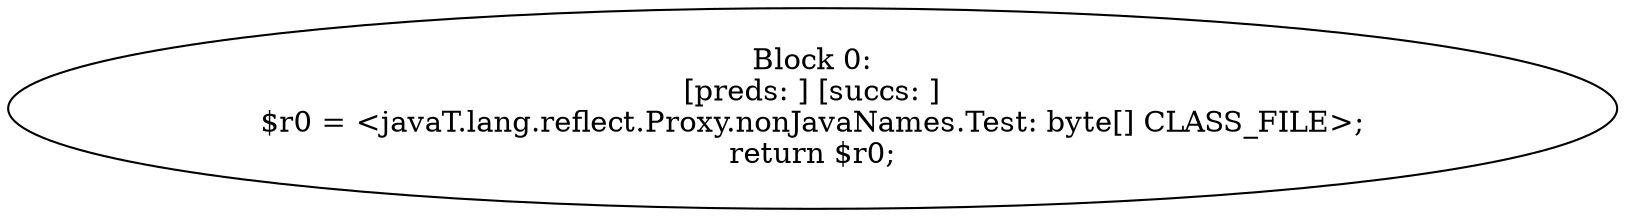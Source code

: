 digraph "unitGraph" {
    "Block 0:
[preds: ] [succs: ]
$r0 = <javaT.lang.reflect.Proxy.nonJavaNames.Test: byte[] CLASS_FILE>;
return $r0;
"
}

